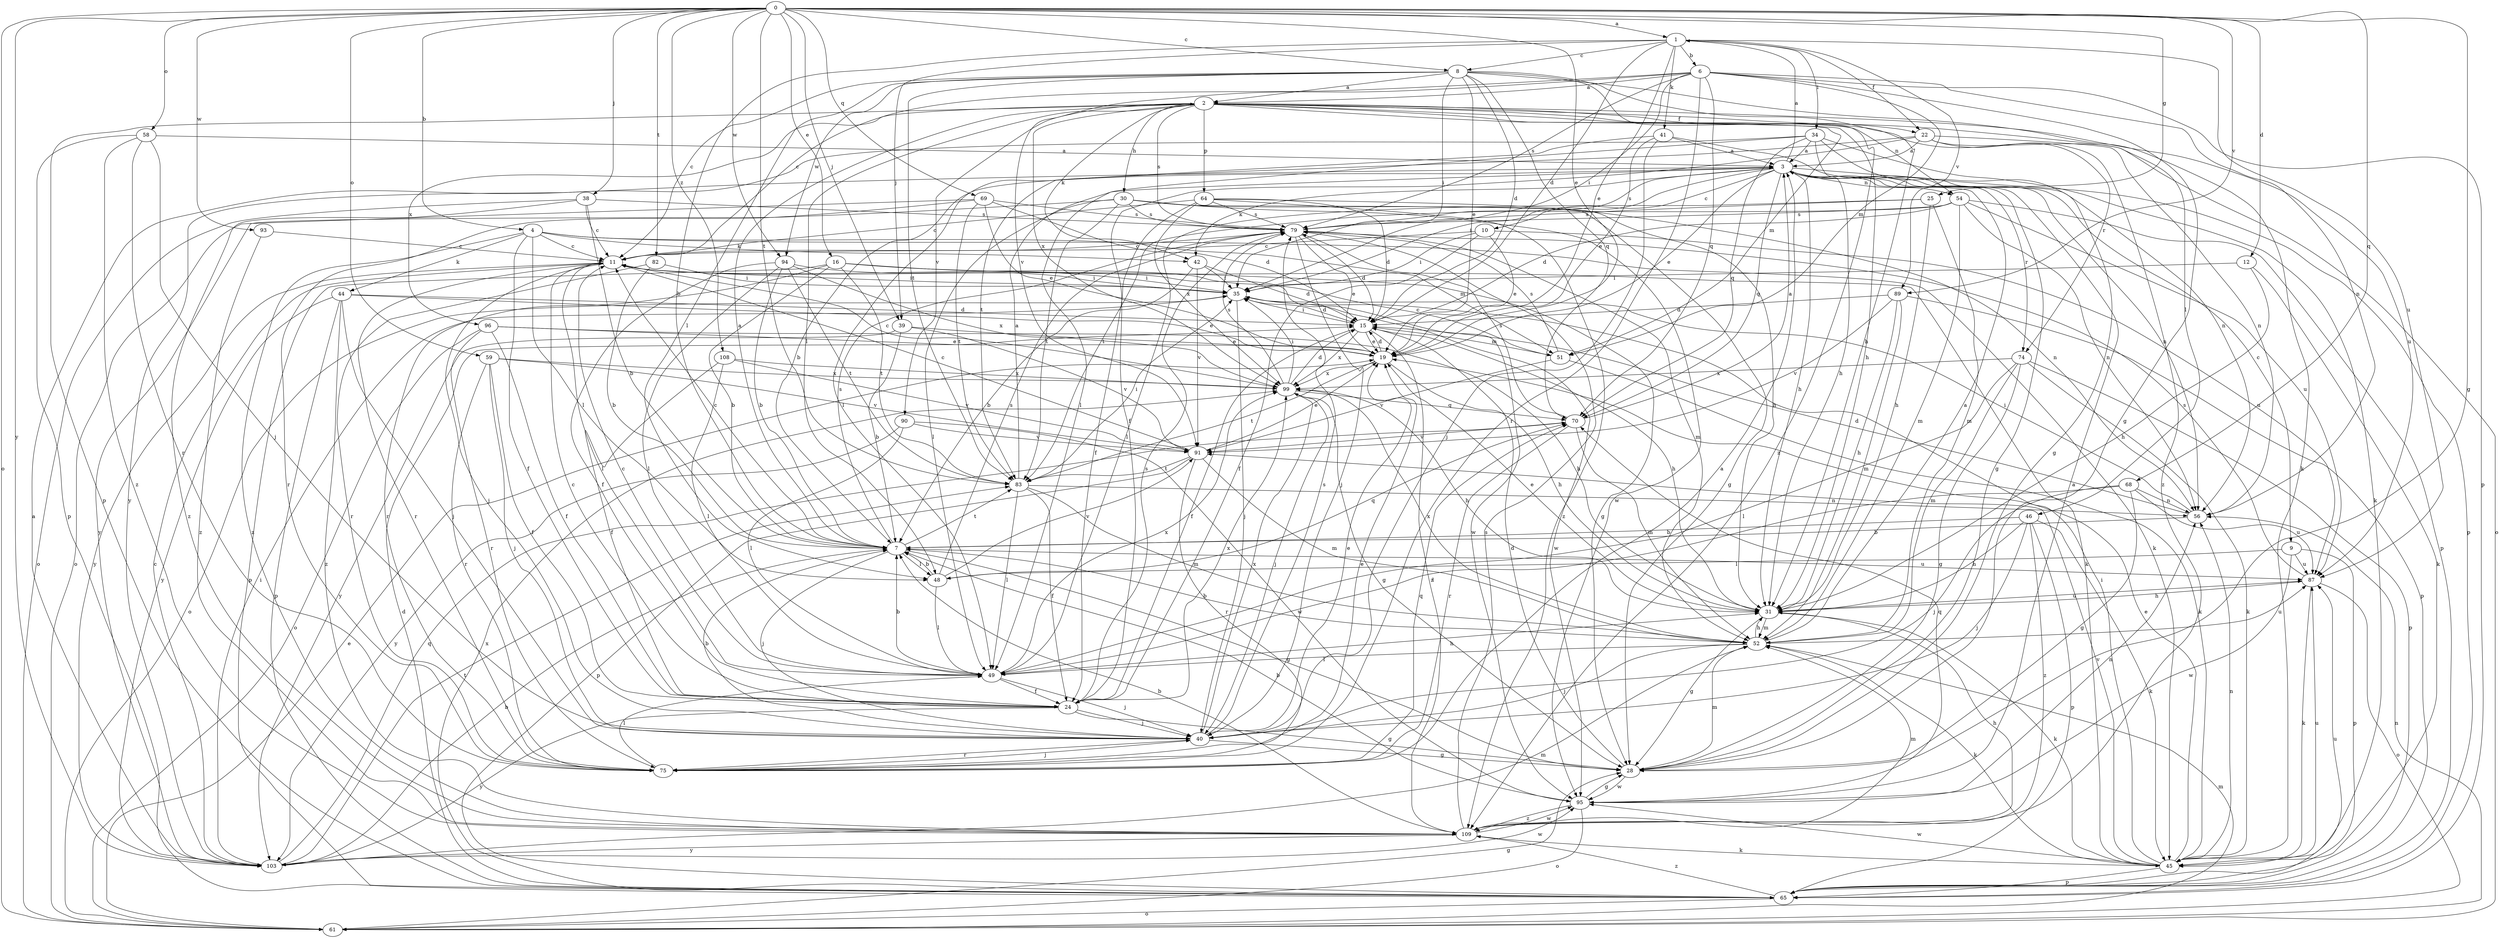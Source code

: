 strict digraph  {
0;
1;
2;
3;
4;
6;
7;
8;
9;
10;
11;
12;
15;
16;
19;
22;
24;
25;
28;
30;
31;
34;
35;
38;
39;
40;
41;
42;
44;
45;
46;
48;
49;
51;
52;
54;
56;
58;
59;
61;
64;
65;
68;
69;
70;
74;
75;
79;
82;
83;
87;
89;
90;
91;
93;
94;
95;
96;
99;
103;
108;
109;
0 -> 1  [label=a];
0 -> 4  [label=b];
0 -> 8  [label=c];
0 -> 12  [label=d];
0 -> 16  [label=e];
0 -> 19  [label=e];
0 -> 25  [label=g];
0 -> 28  [label=g];
0 -> 38  [label=j];
0 -> 39  [label=j];
0 -> 58  [label=o];
0 -> 59  [label=o];
0 -> 61  [label=o];
0 -> 68  [label=q];
0 -> 69  [label=q];
0 -> 82  [label=t];
0 -> 83  [label=t];
0 -> 89  [label=v];
0 -> 93  [label=w];
0 -> 94  [label=w];
0 -> 103  [label=y];
0 -> 108  [label=z];
1 -> 6  [label=b];
1 -> 7  [label=b];
1 -> 8  [label=c];
1 -> 15  [label=d];
1 -> 19  [label=e];
1 -> 22  [label=f];
1 -> 34  [label=i];
1 -> 39  [label=j];
1 -> 41  [label=k];
1 -> 87  [label=u];
1 -> 89  [label=v];
2 -> 22  [label=f];
2 -> 30  [label=h];
2 -> 31  [label=h];
2 -> 42  [label=k];
2 -> 46  [label=l];
2 -> 48  [label=l];
2 -> 51  [label=m];
2 -> 54  [label=n];
2 -> 64  [label=p];
2 -> 65  [label=p];
2 -> 74  [label=r];
2 -> 79  [label=s];
2 -> 87  [label=u];
2 -> 90  [label=v];
2 -> 96  [label=x];
2 -> 99  [label=x];
3 -> 1  [label=a];
3 -> 7  [label=b];
3 -> 9  [label=c];
3 -> 10  [label=c];
3 -> 19  [label=e];
3 -> 28  [label=g];
3 -> 31  [label=h];
3 -> 35  [label=i];
3 -> 42  [label=k];
3 -> 54  [label=n];
3 -> 56  [label=n];
3 -> 65  [label=p];
3 -> 70  [label=q];
3 -> 74  [label=r];
3 -> 79  [label=s];
4 -> 11  [label=c];
4 -> 24  [label=f];
4 -> 42  [label=k];
4 -> 44  [label=k];
4 -> 45  [label=k];
4 -> 48  [label=l];
4 -> 51  [label=m];
4 -> 109  [label=z];
6 -> 2  [label=a];
6 -> 11  [label=c];
6 -> 28  [label=g];
6 -> 35  [label=i];
6 -> 51  [label=m];
6 -> 56  [label=n];
6 -> 65  [label=p];
6 -> 70  [label=q];
6 -> 75  [label=r];
6 -> 79  [label=s];
6 -> 91  [label=v];
7 -> 2  [label=a];
7 -> 11  [label=c];
7 -> 28  [label=g];
7 -> 40  [label=j];
7 -> 48  [label=l];
7 -> 79  [label=s];
7 -> 83  [label=t];
7 -> 87  [label=u];
8 -> 2  [label=a];
8 -> 11  [label=c];
8 -> 15  [label=d];
8 -> 19  [label=e];
8 -> 31  [label=h];
8 -> 35  [label=i];
8 -> 45  [label=k];
8 -> 48  [label=l];
8 -> 70  [label=q];
8 -> 83  [label=t];
8 -> 94  [label=w];
8 -> 109  [label=z];
9 -> 48  [label=l];
9 -> 65  [label=p];
9 -> 87  [label=u];
9 -> 95  [label=w];
10 -> 11  [label=c];
10 -> 19  [label=e];
10 -> 24  [label=f];
10 -> 35  [label=i];
10 -> 87  [label=u];
11 -> 35  [label=i];
11 -> 40  [label=j];
11 -> 49  [label=l];
11 -> 75  [label=r];
11 -> 95  [label=w];
11 -> 103  [label=y];
12 -> 31  [label=h];
12 -> 35  [label=i];
12 -> 45  [label=k];
15 -> 19  [label=e];
15 -> 24  [label=f];
15 -> 31  [label=h];
15 -> 35  [label=i];
15 -> 51  [label=m];
15 -> 99  [label=x];
15 -> 109  [label=z];
16 -> 7  [label=b];
16 -> 28  [label=g];
16 -> 35  [label=i];
16 -> 45  [label=k];
16 -> 65  [label=p];
16 -> 75  [label=r];
16 -> 83  [label=t];
19 -> 15  [label=d];
19 -> 31  [label=h];
19 -> 83  [label=t];
19 -> 99  [label=x];
22 -> 3  [label=a];
22 -> 24  [label=f];
22 -> 49  [label=l];
22 -> 56  [label=n];
22 -> 61  [label=o];
22 -> 109  [label=z];
24 -> 11  [label=c];
24 -> 28  [label=g];
24 -> 40  [label=j];
24 -> 79  [label=s];
24 -> 99  [label=x];
24 -> 103  [label=y];
25 -> 31  [label=h];
25 -> 49  [label=l];
25 -> 52  [label=m];
25 -> 79  [label=s];
28 -> 15  [label=d];
28 -> 52  [label=m];
28 -> 95  [label=w];
30 -> 28  [label=g];
30 -> 49  [label=l];
30 -> 56  [label=n];
30 -> 79  [label=s];
30 -> 83  [label=t];
30 -> 95  [label=w];
30 -> 103  [label=y];
31 -> 19  [label=e];
31 -> 28  [label=g];
31 -> 45  [label=k];
31 -> 52  [label=m];
31 -> 87  [label=u];
34 -> 3  [label=a];
34 -> 28  [label=g];
34 -> 31  [label=h];
34 -> 45  [label=k];
34 -> 49  [label=l];
34 -> 70  [label=q];
34 -> 103  [label=y];
35 -> 15  [label=d];
35 -> 40  [label=j];
35 -> 61  [label=o];
35 -> 95  [label=w];
38 -> 7  [label=b];
38 -> 11  [label=c];
38 -> 61  [label=o];
38 -> 79  [label=s];
38 -> 109  [label=z];
39 -> 7  [label=b];
39 -> 19  [label=e];
39 -> 91  [label=v];
39 -> 103  [label=y];
40 -> 7  [label=b];
40 -> 19  [label=e];
40 -> 28  [label=g];
40 -> 75  [label=r];
40 -> 79  [label=s];
40 -> 99  [label=x];
41 -> 3  [label=a];
41 -> 19  [label=e];
41 -> 40  [label=j];
41 -> 56  [label=n];
41 -> 83  [label=t];
42 -> 7  [label=b];
42 -> 15  [label=d];
42 -> 35  [label=i];
42 -> 91  [label=v];
44 -> 15  [label=d];
44 -> 19  [label=e];
44 -> 40  [label=j];
44 -> 65  [label=p];
44 -> 103  [label=y];
44 -> 109  [label=z];
45 -> 19  [label=e];
45 -> 35  [label=i];
45 -> 56  [label=n];
45 -> 65  [label=p];
45 -> 87  [label=u];
45 -> 91  [label=v];
45 -> 95  [label=w];
46 -> 7  [label=b];
46 -> 31  [label=h];
46 -> 40  [label=j];
46 -> 45  [label=k];
46 -> 65  [label=p];
46 -> 109  [label=z];
48 -> 7  [label=b];
48 -> 49  [label=l];
48 -> 70  [label=q];
48 -> 79  [label=s];
48 -> 91  [label=v];
49 -> 7  [label=b];
49 -> 11  [label=c];
49 -> 24  [label=f];
49 -> 31  [label=h];
49 -> 40  [label=j];
49 -> 99  [label=x];
51 -> 11  [label=c];
51 -> 45  [label=k];
51 -> 79  [label=s];
51 -> 91  [label=v];
52 -> 3  [label=a];
52 -> 7  [label=b];
52 -> 31  [label=h];
52 -> 40  [label=j];
52 -> 45  [label=k];
52 -> 49  [label=l];
52 -> 87  [label=u];
52 -> 99  [label=x];
54 -> 15  [label=d];
54 -> 52  [label=m];
54 -> 56  [label=n];
54 -> 65  [label=p];
54 -> 79  [label=s];
54 -> 83  [label=t];
54 -> 87  [label=u];
56 -> 7  [label=b];
56 -> 15  [label=d];
56 -> 35  [label=i];
58 -> 3  [label=a];
58 -> 40  [label=j];
58 -> 65  [label=p];
58 -> 75  [label=r];
58 -> 109  [label=z];
59 -> 24  [label=f];
59 -> 40  [label=j];
59 -> 75  [label=r];
59 -> 91  [label=v];
59 -> 99  [label=x];
61 -> 19  [label=e];
61 -> 28  [label=g];
61 -> 52  [label=m];
61 -> 56  [label=n];
64 -> 11  [label=c];
64 -> 15  [label=d];
64 -> 24  [label=f];
64 -> 31  [label=h];
64 -> 79  [label=s];
64 -> 99  [label=x];
64 -> 109  [label=z];
65 -> 15  [label=d];
65 -> 61  [label=o];
65 -> 87  [label=u];
65 -> 99  [label=x];
65 -> 109  [label=z];
68 -> 28  [label=g];
68 -> 40  [label=j];
68 -> 49  [label=l];
68 -> 56  [label=n];
68 -> 87  [label=u];
69 -> 15  [label=d];
69 -> 19  [label=e];
69 -> 61  [label=o];
69 -> 75  [label=r];
69 -> 79  [label=s];
69 -> 83  [label=t];
70 -> 3  [label=a];
70 -> 52  [label=m];
70 -> 75  [label=r];
70 -> 79  [label=s];
70 -> 91  [label=v];
74 -> 28  [label=g];
74 -> 45  [label=k];
74 -> 49  [label=l];
74 -> 52  [label=m];
74 -> 65  [label=p];
74 -> 99  [label=x];
75 -> 3  [label=a];
75 -> 19  [label=e];
75 -> 40  [label=j];
75 -> 49  [label=l];
75 -> 70  [label=q];
79 -> 11  [label=c];
79 -> 15  [label=d];
79 -> 19  [label=e];
79 -> 40  [label=j];
79 -> 52  [label=m];
82 -> 7  [label=b];
82 -> 35  [label=i];
82 -> 75  [label=r];
83 -> 3  [label=a];
83 -> 24  [label=f];
83 -> 35  [label=i];
83 -> 49  [label=l];
83 -> 52  [label=m];
83 -> 56  [label=n];
87 -> 31  [label=h];
87 -> 45  [label=k];
87 -> 61  [label=o];
87 -> 79  [label=s];
89 -> 15  [label=d];
89 -> 31  [label=h];
89 -> 52  [label=m];
89 -> 65  [label=p];
89 -> 91  [label=v];
90 -> 49  [label=l];
90 -> 91  [label=v];
90 -> 95  [label=w];
90 -> 103  [label=y];
91 -> 11  [label=c];
91 -> 19  [label=e];
91 -> 52  [label=m];
91 -> 65  [label=p];
91 -> 75  [label=r];
91 -> 83  [label=t];
93 -> 11  [label=c];
93 -> 109  [label=z];
94 -> 7  [label=b];
94 -> 24  [label=f];
94 -> 35  [label=i];
94 -> 49  [label=l];
94 -> 83  [label=t];
94 -> 99  [label=x];
95 -> 3  [label=a];
95 -> 7  [label=b];
95 -> 28  [label=g];
95 -> 56  [label=n];
95 -> 61  [label=o];
95 -> 70  [label=q];
95 -> 109  [label=z];
96 -> 19  [label=e];
96 -> 24  [label=f];
96 -> 31  [label=h];
96 -> 61  [label=o];
96 -> 75  [label=r];
99 -> 11  [label=c];
99 -> 15  [label=d];
99 -> 28  [label=g];
99 -> 31  [label=h];
99 -> 35  [label=i];
99 -> 40  [label=j];
99 -> 70  [label=q];
99 -> 79  [label=s];
103 -> 3  [label=a];
103 -> 7  [label=b];
103 -> 11  [label=c];
103 -> 35  [label=i];
103 -> 52  [label=m];
103 -> 70  [label=q];
103 -> 83  [label=t];
103 -> 95  [label=w];
108 -> 24  [label=f];
108 -> 49  [label=l];
108 -> 91  [label=v];
108 -> 99  [label=x];
109 -> 7  [label=b];
109 -> 31  [label=h];
109 -> 45  [label=k];
109 -> 52  [label=m];
109 -> 79  [label=s];
109 -> 95  [label=w];
109 -> 103  [label=y];
}
